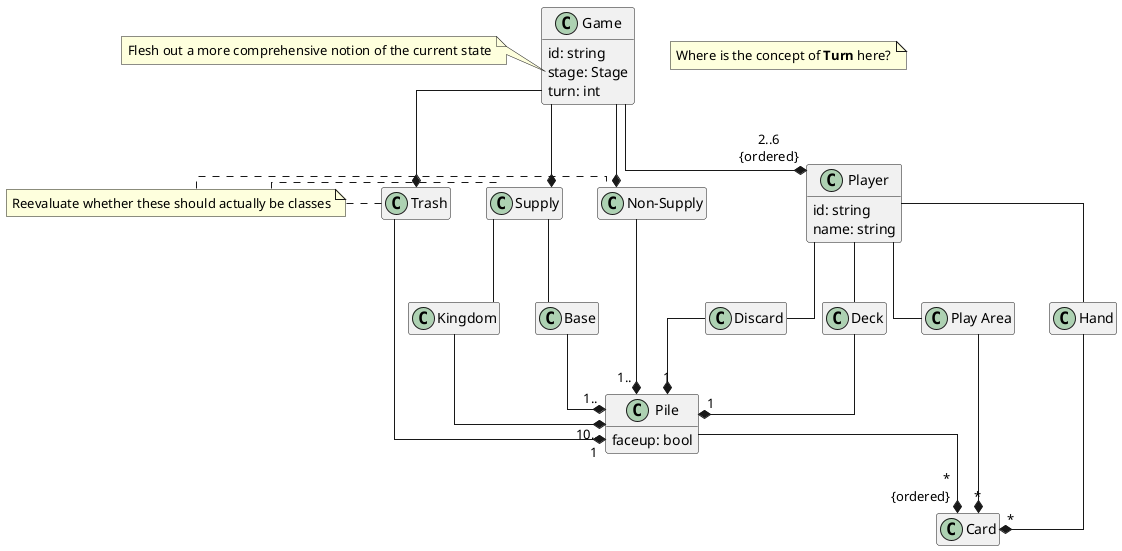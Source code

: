 @startuml
hide empty members
skinparam linetype ortho

note "Where is the concept of <b>Turn</b> here?" as TurnNote

note "Reevaluate whether these should actually be classes" as ClassNote

class Game {
  id: string
  stage: Stage
  turn: int
}

class Player {
  id: string
  name: string
}

class Pile {
  faceup: bool
}

together {
  class Deck
  class Discard
  class "Play Area"
  class Hand
}

together {
  class Supply
  class "Non-Supply"
  class Trash
}

together {
  class Base
  class Kingdom
}

together {
  class Pile
  class Card
}

note left of Game::stage
  Flesh out a more comprehensive notion of the current state
end note

Game --* Supply
Game --* "Non-Supply"
Game --* Trash
Game --* "2..6\n{ordered}" Player

Player -- "Play Area"
Player -- Hand
Player -- Deck
Player -- Discard

Deck --* "1" Pile
Discard --* "1" Pile

Trash .left. ClassNote
Supply .left. ClassNote
"Non-Supply" .left. ClassNote

Supply -- Base
Supply -- Kingdom

Base --* "1.." Pile
Kingdom --* "10.." Pile
"Non-Supply" --* "1.." Pile

Trash --* "1" Pile

Pile --* "\r*\n{ordered}" Card

"Play Area" --* "*" Card
Hand --* "*" Card
@enduml
